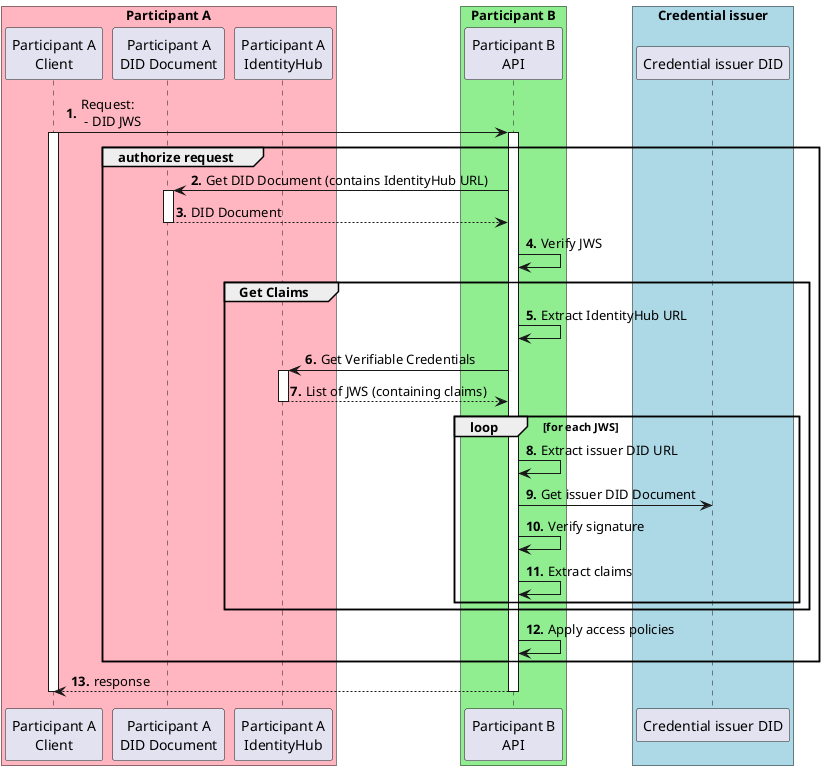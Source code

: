 @startuml
autonumber "<b>0'.'"
box "Participant A" #LightPink
Participant "Participant A\nClient" as ParticipantA
Participant "Participant A\nDID Document" as DID
Participant "Participant A\nIdentityHub" as IDHUB
end box
box "Participant B" #LightGreen
Participant "Participant B\nAPI" as B
end box
box "Credential issuer" #LightBlue
Participant "Credential issuer DID" as ISSUER
end box
ParticipantA -> B ++: Request:\n - DID JWS
activate ParticipantA
group authorize request
  B -> DID ++: Get DID Document (contains IdentityHub URL)
  return DID Document
  B -> B: Verify JWS
  group Get Claims
  B -> B: Extract IdentityHub URL
  B -> IDHUB ++: Get Verifiable Credentials
  return List of JWS (containing claims)
  loop for each JWS
  B -> B: Extract issuer DID URL
  B -> ISSUER: Get issuer DID Document
  B -> B: Verify signature
  B -> B: Extract claims
  end
  end
  B -> B: Apply access policies
end
return response
deactivate ParticipantA

@enduml